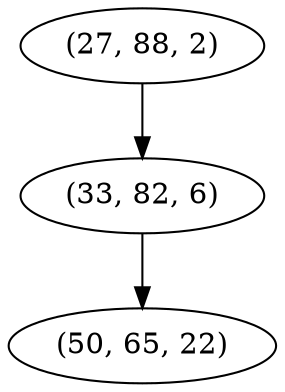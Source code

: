 digraph tree {
    "(27, 88, 2)";
    "(33, 82, 6)";
    "(50, 65, 22)";
    "(27, 88, 2)" -> "(33, 82, 6)";
    "(33, 82, 6)" -> "(50, 65, 22)";
}
